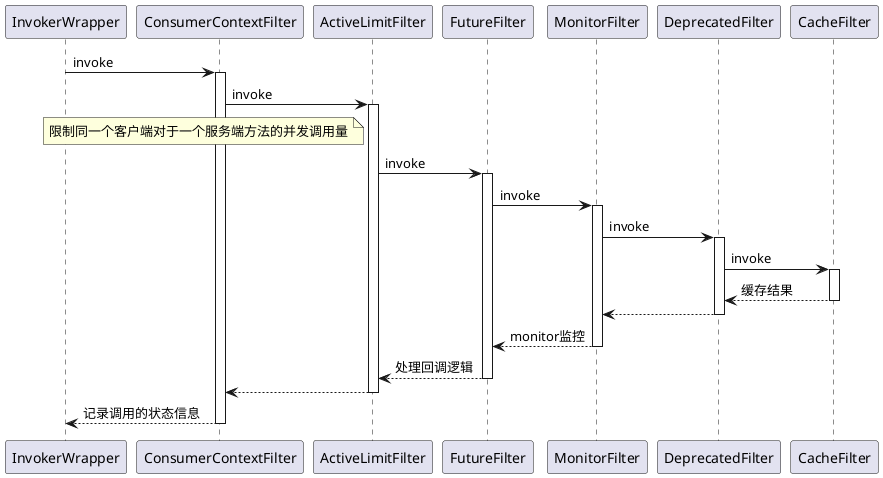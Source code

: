 @startuml
InvokerWrapper->ConsumerContextFilter:invoke
activate ConsumerContextFilter
    ConsumerContextFilter->ActiveLimitFilter:invoke
    activate ActiveLimitFilter
    note left ActiveLimitFilter:限制同一个客户端对于一个服务端方法的并发调用量
        ActiveLimitFilter->FutureFilter:invoke
        activate FutureFilter
            FutureFilter->MonitorFilter:invoke
            activate MonitorFilter
                MonitorFilter->DeprecatedFilter:invoke
                activate DeprecatedFilter
                    DeprecatedFilter->CacheFilter:invoke
                    activate CacheFilter

                    DeprecatedFilter<--CacheFilter:缓存结果
                    deactivate CacheFilter
                MonitorFilter<--DeprecatedFilter:
                deactivate DeprecatedFilter
            FutureFilter<--MonitorFilter:monitor监控
            deactivate MonitorFilter
        ActiveLimitFilter<--FutureFilter:处理回调逻辑
        deactivate FutureFilter
    ConsumerContextFilter<--ActiveLimitFilter:
    deactivate ActiveLimitFilter
InvokerWrapper<--ConsumerContextFilter:记录调用的状态信息
deactivate ConsumerContextFilter
@enduml